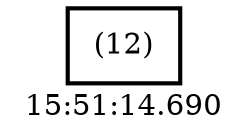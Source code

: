 digraph  g{ graph[label = "15:51:14.690"]
node [shape=rectangle, color=black, fontcolor=black, style=bold] edge [color=black] 0 [label="(12)"] ; 
}

